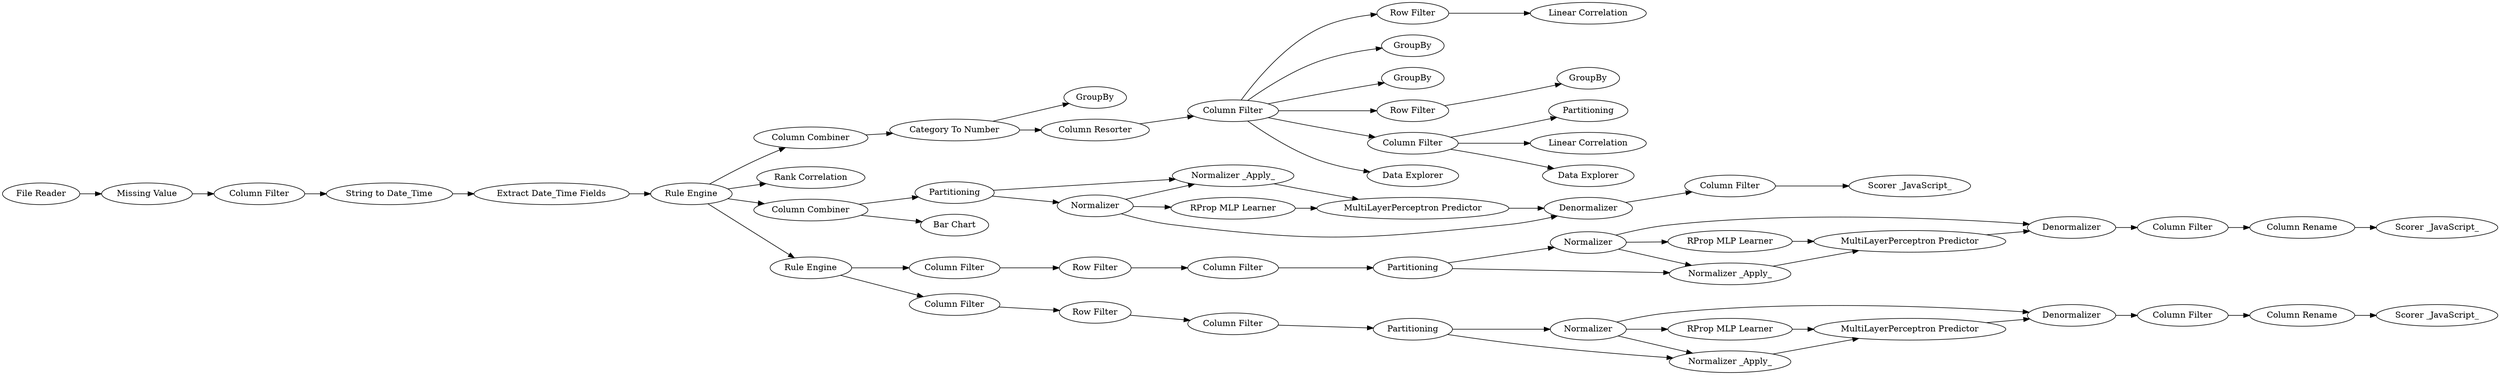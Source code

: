 digraph {
	"7782228062205969252_42" [label=Denormalizer]
	"-6199935851744749826_65" [label="Column Rename"]
	"-6199935851744749826_62" [label="Column Filter"]
	"9054073676339377833_19" [label="Column Filter"]
	"9054073676339377833_11" [label="Column Combiner"]
	"-6199935851744749826_61" [label=Normalizer]
	"7782228062205969252_41" [label="Column Filter"]
	"9054073676339377833_17" [label=GroupBy]
	"-2657894990058009720_6" [label="String to Date_Time"]
	"7782228062205969252_44" [label="Row Filter"]
	"-3341838189607798724_51" [label=Denormalizer]
	"7782228062205969252_40" [label="MultiLayerPerceptron Predictor"]
	"9054073676339377833_8" [label="Column Resorter"]
	"-3341838189607798724_64" [label="Column Filter"]
	"-6199935851744749826_57" [label="RProp MLP Learner"]
	"7782228062205969252_36" [label=Normalizer]
	"7782228062205969252_39" [label="RProp MLP Learner"]
	"7782228062205969252_63" [label="Column Filter"]
	"-2657894990058009720_35" [label="Rank Correlation"]
	"9054073676339377833_13" [label=GroupBy]
	"-2657894990058009720_3" [label="Column Filter"]
	"-3341838189607798724_11" [label="Column Combiner"]
	"2729978738232144944_33" [label="Bar Chart"]
	"7782228062205969252_68" [label="Column Rename"]
	"-6199935851744749826_72" [label="Scorer _JavaScript_"]
	"-3341838189607798724_57" [label="RProp MLP Learner"]
	"-6199935851744749826_64" [label="Column Filter"]
	"-2657894990058009720_37" [label="Missing Value"]
	"9054073676339377833_21" [label="Linear Correlation"]
	"9054073676339377833_2" [label="Data Explorer"]
	"-2657894990058009720_7" [label="Extract Date_Time Fields"]
	"9054073676339377833_9" [label="Column Filter"]
	"9054073676339377833_22" [label="Data Explorer"]
	"9054073676339377833_20" [label="Row Filter"]
	"-3341838189607798724_60" [label="Normalizer _Apply_"]
	"7782228062205969252_37" [label="Normalizer _Apply_"]
	"9054073676339377833_28" [label=GroupBy]
	"-6199935851744749826_52" [label="Column Filter"]
	"-2657894990058009720_1" [label="File Reader"]
	"7782228062205969252_46" [label="Column Filter"]
	"9054073676339377833_25" [label=Partitioning]
	"-3341838189607798724_72" [label="Scorer _JavaScript_"]
	"9054073676339377833_15" [label=GroupBy]
	"9054073676339377833_12" [label="Category To Number"]
	"-6199935851744749826_53" [label="MultiLayerPerceptron Predictor"]
	"-6199935851744749826_60" [label="Normalizer _Apply_"]
	"-2657894990058009720_18" [label="Rule Engine"]
	"-6199935851744749826_56" [label="Row Filter"]
	"-3341838189607798724_59" [label=Partitioning]
	"9063663615066593635_49" [label="Rule Engine"]
	"-3341838189607798724_53" [label="MultiLayerPerceptron Predictor"]
	"-3341838189607798724_61" [label=Normalizer]
	"7782228062205969252_71" [label="Scorer _JavaScript_"]
	"-6199935851744749826_51" [label=Denormalizer]
	"9054073676339377833_14" [label="Row Filter"]
	"7782228062205969252_38" [label=Partitioning]
	"9054073676339377833_16" [label="Linear Correlation"]
	"-6199935851744749826_59" [label=Partitioning]
	"-2657894990058009720_37" -> "-2657894990058009720_3"
	"9054073676339377833_19" -> "9054073676339377833_16"
	"-3341838189607798724_61" -> "-3341838189607798724_51"
	"7782228062205969252_68" -> "7782228062205969252_71"
	"-6199935851744749826_61" -> "-6199935851744749826_57"
	"-3341838189607798724_53" -> "-3341838189607798724_51"
	"-2657894990058009720_7" -> "-2657894990058009720_18"
	"-6199935851744749826_56" -> "-6199935851744749826_62"
	"7782228062205969252_46" -> "7782228062205969252_38"
	"-6199935851744749826_64" -> "-6199935851744749826_65"
	"-6199935851744749826_62" -> "-6199935851744749826_59"
	"9054073676339377833_9" -> "9054073676339377833_28"
	"-3341838189607798724_11" -> "2729978738232144944_33"
	"9063663615066593635_49" -> "-6199935851744749826_52"
	"7782228062205969252_63" -> "7782228062205969252_68"
	"-3341838189607798724_57" -> "-3341838189607798724_53"
	"9054073676339377833_12" -> "9054073676339377833_17"
	"9054073676339377833_20" -> "9054073676339377833_21"
	"9054073676339377833_9" -> "9054073676339377833_20"
	"7782228062205969252_36" -> "7782228062205969252_42"
	"9063663615066593635_49" -> "7782228062205969252_41"
	"-2657894990058009720_18" -> "9054073676339377833_11"
	"-6199935851744749826_51" -> "-6199935851744749826_64"
	"-2657894990058009720_18" -> "-3341838189607798724_11"
	"-2657894990058009720_3" -> "-2657894990058009720_6"
	"-6199935851744749826_60" -> "-6199935851744749826_53"
	"7782228062205969252_36" -> "7782228062205969252_37"
	"-2657894990058009720_18" -> "9063663615066593635_49"
	"7782228062205969252_39" -> "7782228062205969252_40"
	"9054073676339377833_9" -> "9054073676339377833_19"
	"7782228062205969252_38" -> "7782228062205969252_37"
	"9054073676339377833_9" -> "9054073676339377833_2"
	"-3341838189607798724_11" -> "-3341838189607798724_59"
	"9054073676339377833_12" -> "9054073676339377833_8"
	"9054073676339377833_11" -> "9054073676339377833_12"
	"-2657894990058009720_6" -> "-2657894990058009720_7"
	"-6199935851744749826_61" -> "-6199935851744749826_60"
	"-2657894990058009720_1" -> "-2657894990058009720_37"
	"-3341838189607798724_59" -> "-3341838189607798724_61"
	"-6199935851744749826_65" -> "-6199935851744749826_72"
	"-3341838189607798724_51" -> "-3341838189607798724_64"
	"7782228062205969252_37" -> "7782228062205969252_40"
	"-3341838189607798724_61" -> "-3341838189607798724_60"
	"9054073676339377833_9" -> "9054073676339377833_15"
	"-6199935851744749826_59" -> "-6199935851744749826_61"
	"9054073676339377833_8" -> "9054073676339377833_9"
	"9054073676339377833_14" -> "9054073676339377833_13"
	"9054073676339377833_19" -> "9054073676339377833_22"
	"-6199935851744749826_59" -> "-6199935851744749826_60"
	"-3341838189607798724_61" -> "-3341838189607798724_57"
	"7782228062205969252_40" -> "7782228062205969252_42"
	"7782228062205969252_41" -> "7782228062205969252_44"
	"9054073676339377833_19" -> "9054073676339377833_25"
	"-3341838189607798724_64" -> "-3341838189607798724_72"
	"-2657894990058009720_18" -> "-2657894990058009720_35"
	"9054073676339377833_9" -> "9054073676339377833_14"
	"7782228062205969252_42" -> "7782228062205969252_63"
	"-6199935851744749826_57" -> "-6199935851744749826_53"
	"-6199935851744749826_61" -> "-6199935851744749826_51"
	"-6199935851744749826_52" -> "-6199935851744749826_56"
	"7782228062205969252_38" -> "7782228062205969252_36"
	"7782228062205969252_44" -> "7782228062205969252_46"
	"-6199935851744749826_53" -> "-6199935851744749826_51"
	"-3341838189607798724_60" -> "-3341838189607798724_53"
	"-3341838189607798724_59" -> "-3341838189607798724_60"
	"7782228062205969252_36" -> "7782228062205969252_39"
	rankdir=LR
}
